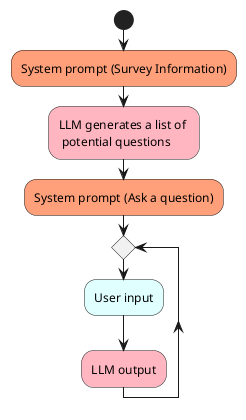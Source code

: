 @startuml prompt-eng-1

skinparam shadowing false
skinparam BackgroundColor transparent

start
#LightSalmon:System prompt (Survey Information);
#LightPink:LLM generates a list of \n potential questions;
#LightSalmon:System prompt (Ask a question);
while ()
    #LightCyan:User input;
    #LightPink:LLM output;  
    endwhile
    -[hidden]->
    detach

@enduml